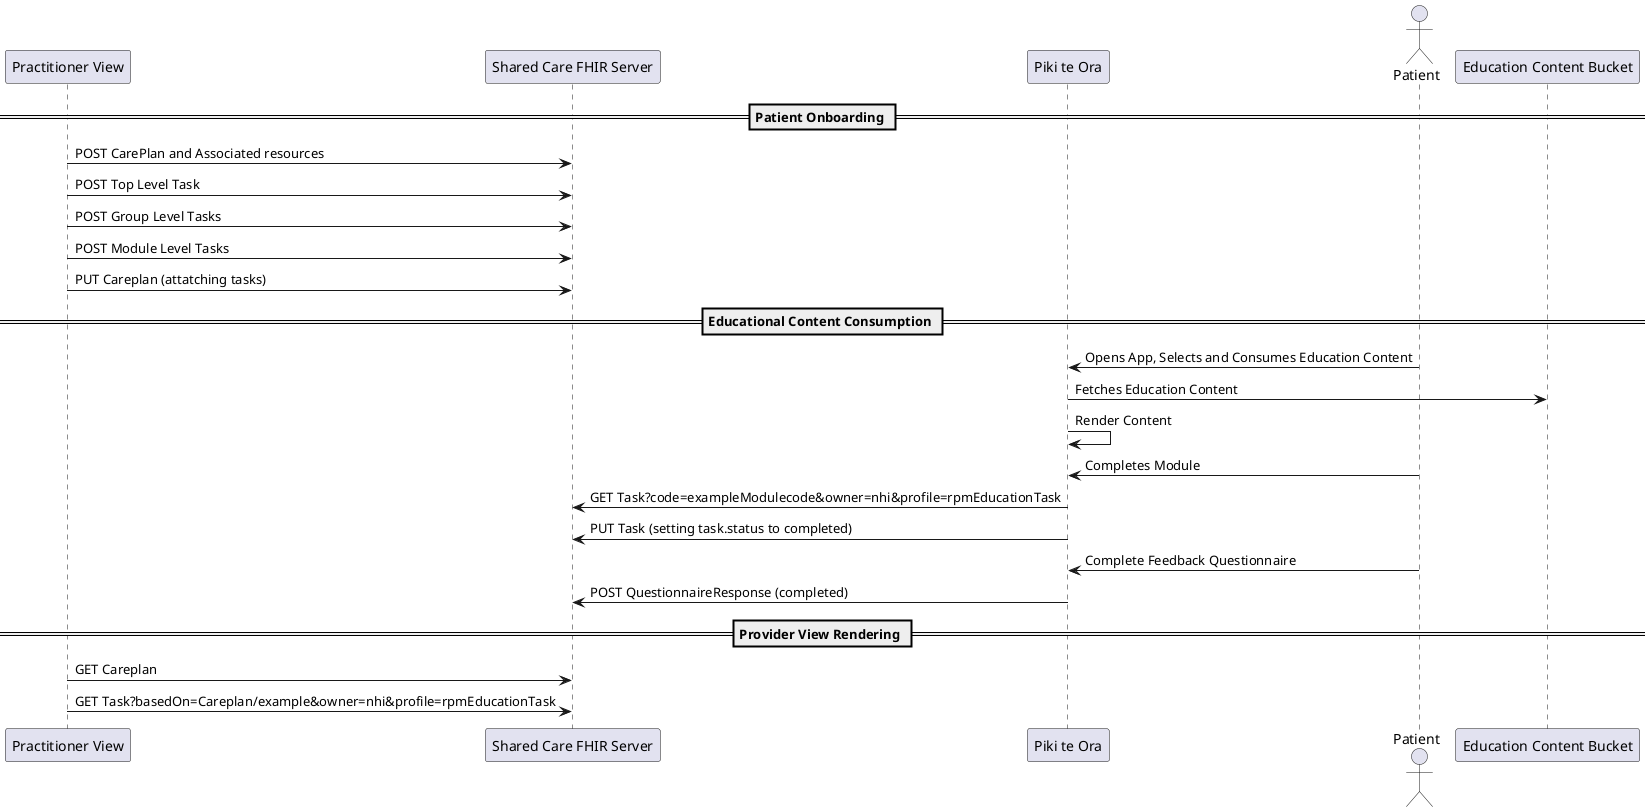 @startuml
participant "Practitioner View" as PV
participant "Shared Care FHIR Server" as FHIR
participant "Piki te Ora" as App
actor Patient
participant "Education Content Bucket" as ECB

== Patient Onboarding ==
PV -> FHIR : POST CarePlan and Associated resources
PV -> FHIR : POST Top Level Task
PV -> FHIR : POST Group Level Tasks
PV -> FHIR : POST Module Level Tasks
PV -> FHIR : PUT Careplan (attatching tasks)


== Educational Content Consumption ==
Patient -> App : Opens App, Selects and Consumes Education Content
App -> ECB : Fetches Education Content
App -> App : Render Content
Patient -> App : Completes Module
App -> FHIR : GET Task?code=exampleModulecode&owner=nhi&profile=rpmEducationTask
App -> FHIR : PUT Task (setting task.status to completed)
Patient -> App : Complete Feedback Questionnaire
App -> FHIR : POST QuestionnaireResponse (completed)

== Provider View Rendering ==
PV -> FHIR : GET Careplan
PV -> FHIR : GET Task?basedOn=Careplan/example&owner=nhi&profile=rpmEducationTask

@enduml